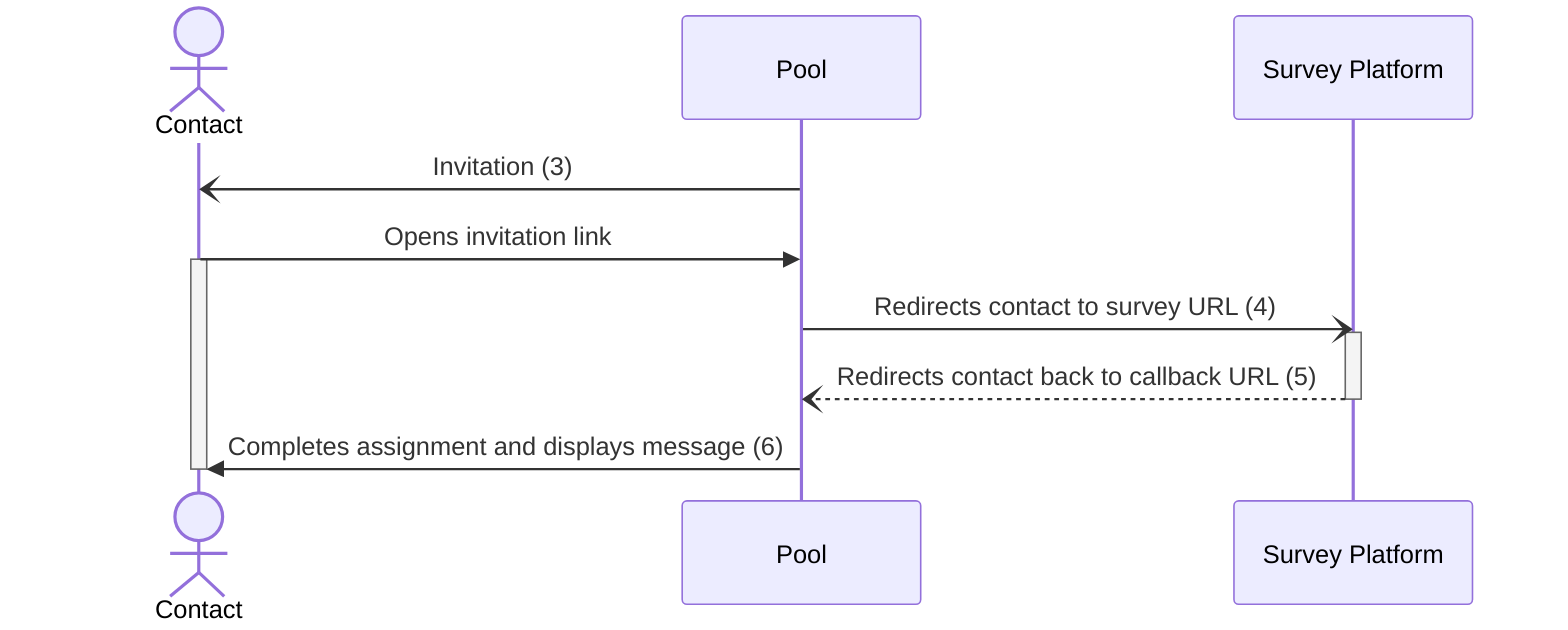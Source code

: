 sequenceDiagram
    actor Contact
    participant Pool
    participant Survey Platform

    Pool-)Contact: Invitation (3)
    Contact->>Pool: Opens invitation link
    activate Contact
    Pool-)Survey Platform: Redirects contact to survey URL (4)
    activate Survey Platform
    Survey Platform--)Pool: Redirects contact back to callback URL (5)
    deactivate Survey Platform
    Pool->>Contact: Completes assignment and displays message (6)
    deactivate Contact